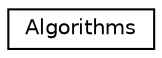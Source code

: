 digraph G
{
  edge [fontname="Helvetica",fontsize="10",labelfontname="Helvetica",labelfontsize="10"];
  node [fontname="Helvetica",fontsize="10",shape=record];
  rankdir="LR";
  Node1 [label="Algorithms",height=0.2,width=0.4,color="black", fillcolor="white", style="filled",URL="$class_algorithms.html"];
}
